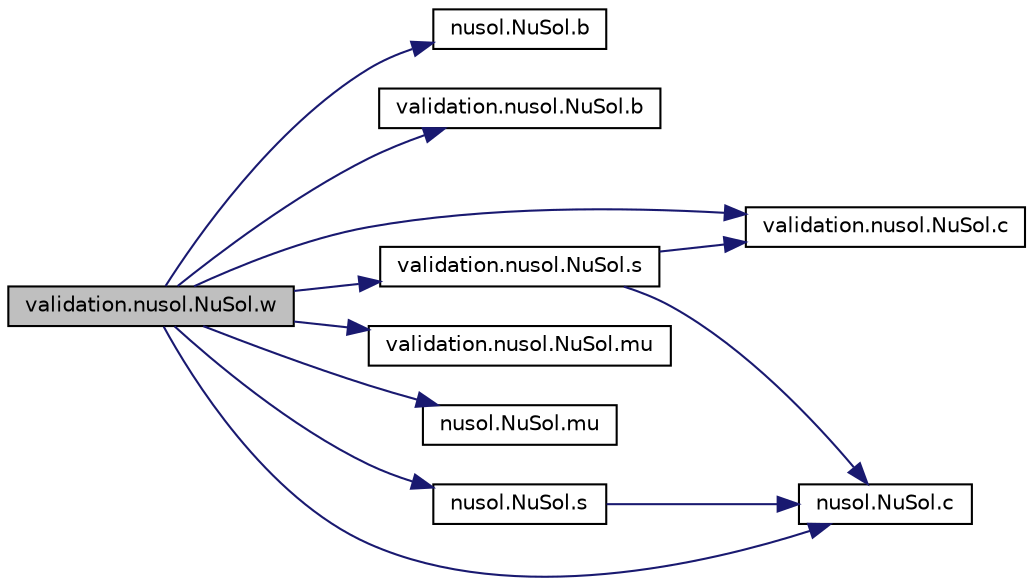 digraph "validation.nusol.NuSol.w"
{
 // INTERACTIVE_SVG=YES
 // LATEX_PDF_SIZE
  edge [fontname="Helvetica",fontsize="10",labelfontname="Helvetica",labelfontsize="10"];
  node [fontname="Helvetica",fontsize="10",shape=record];
  rankdir="LR";
  Node1 [label="validation.nusol.NuSol.w",height=0.2,width=0.4,color="black", fillcolor="grey75", style="filled", fontcolor="black",tooltip=" "];
  Node1 -> Node2 [color="midnightblue",fontsize="10",style="solid",fontname="Helvetica"];
  Node2 [label="nusol.NuSol.b",height=0.2,width=0.4,color="black", fillcolor="white", style="filled",URL="$classnusol_1_1_nu_sol.html#a37f22a01b26c60dca8ce541e1d5a3281",tooltip=" "];
  Node1 -> Node3 [color="midnightblue",fontsize="10",style="solid",fontname="Helvetica"];
  Node3 [label="validation.nusol.NuSol.b",height=0.2,width=0.4,color="black", fillcolor="white", style="filled",URL="$classvalidation_1_1nusol_1_1_nu_sol.html#afa7e0f27faacf072b4e15cebae55f71d",tooltip=" "];
  Node1 -> Node4 [color="midnightblue",fontsize="10",style="solid",fontname="Helvetica"];
  Node4 [label="nusol.NuSol.c",height=0.2,width=0.4,color="black", fillcolor="white", style="filled",URL="$classnusol_1_1_nu_sol.html#a64a7ecf79d4840805206fc7d227818b6",tooltip=" "];
  Node1 -> Node5 [color="midnightblue",fontsize="10",style="solid",fontname="Helvetica"];
  Node5 [label="validation.nusol.NuSol.c",height=0.2,width=0.4,color="black", fillcolor="white", style="filled",URL="$classvalidation_1_1nusol_1_1_nu_sol.html#ab1ba4bd1fba9c143e4a689b125a0504d",tooltip=" "];
  Node1 -> Node6 [color="midnightblue",fontsize="10",style="solid",fontname="Helvetica"];
  Node6 [label="validation.nusol.NuSol.mu",height=0.2,width=0.4,color="black", fillcolor="white", style="filled",URL="$classvalidation_1_1nusol_1_1_nu_sol.html#a120aa87ce112e7a390e70db8053399f5",tooltip=" "];
  Node1 -> Node7 [color="midnightblue",fontsize="10",style="solid",fontname="Helvetica"];
  Node7 [label="nusol.NuSol.mu",height=0.2,width=0.4,color="black", fillcolor="white", style="filled",URL="$classnusol_1_1_nu_sol.html#a430b19484fe58e86e1151e09d8cca9be",tooltip=" "];
  Node1 -> Node8 [color="midnightblue",fontsize="10",style="solid",fontname="Helvetica"];
  Node8 [label="validation.nusol.NuSol.s",height=0.2,width=0.4,color="black", fillcolor="white", style="filled",URL="$classvalidation_1_1nusol_1_1_nu_sol.html#aa7babb51c587832c69213e55f4341742",tooltip=" "];
  Node8 -> Node4 [color="midnightblue",fontsize="10",style="solid",fontname="Helvetica"];
  Node8 -> Node5 [color="midnightblue",fontsize="10",style="solid",fontname="Helvetica"];
  Node1 -> Node9 [color="midnightblue",fontsize="10",style="solid",fontname="Helvetica"];
  Node9 [label="nusol.NuSol.s",height=0.2,width=0.4,color="black", fillcolor="white", style="filled",URL="$classnusol_1_1_nu_sol.html#a7b284cef1ab077debf7c296301de909f",tooltip=" "];
  Node9 -> Node4 [color="midnightblue",fontsize="10",style="solid",fontname="Helvetica"];
}
